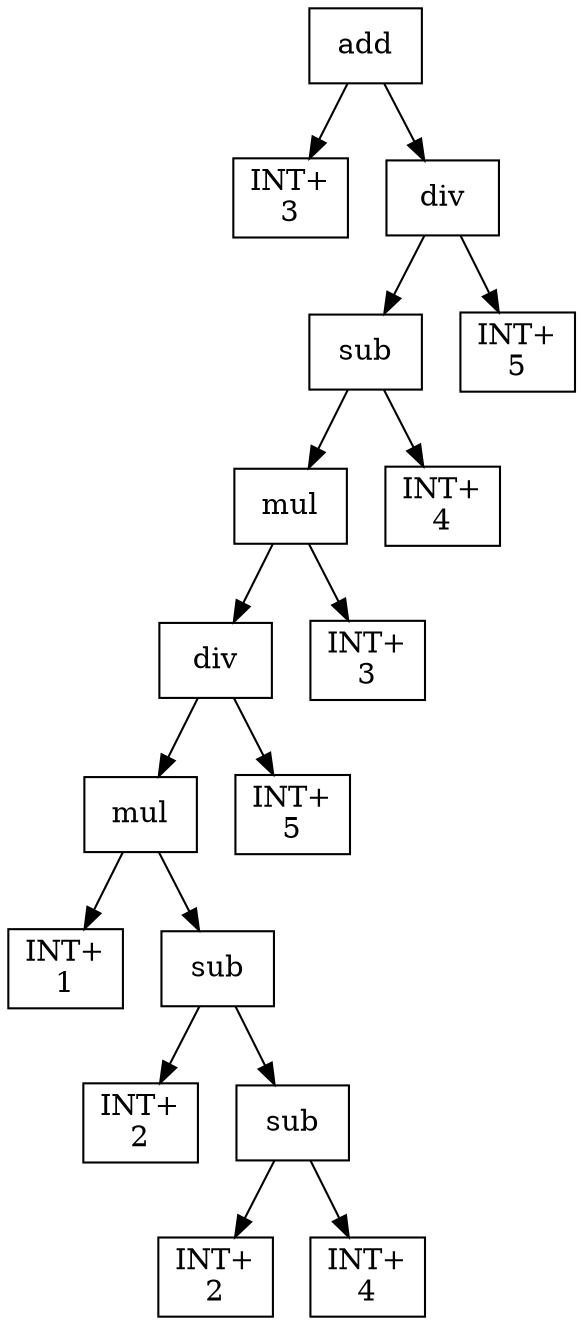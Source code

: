 digraph expr {
  node [shape=box];
  n1 [label="add"];
  n2 [label="INT+\n3"];
  n3 [label="div"];
  n4 [label="sub"];
  n5 [label="mul"];
  n6 [label="div"];
  n7 [label="mul"];
  n8 [label="INT+\n1"];
  n9 [label="sub"];
  n10 [label="INT+\n2"];
  n11 [label="sub"];
  n12 [label="INT+\n2"];
  n13 [label="INT+\n4"];
  n11 -> n12;
  n11 -> n13;
  n9 -> n10;
  n9 -> n11;
  n7 -> n8;
  n7 -> n9;
  n14 [label="INT+\n5"];
  n6 -> n7;
  n6 -> n14;
  n15 [label="INT+\n3"];
  n5 -> n6;
  n5 -> n15;
  n16 [label="INT+\n4"];
  n4 -> n5;
  n4 -> n16;
  n17 [label="INT+\n5"];
  n3 -> n4;
  n3 -> n17;
  n1 -> n2;
  n1 -> n3;
}